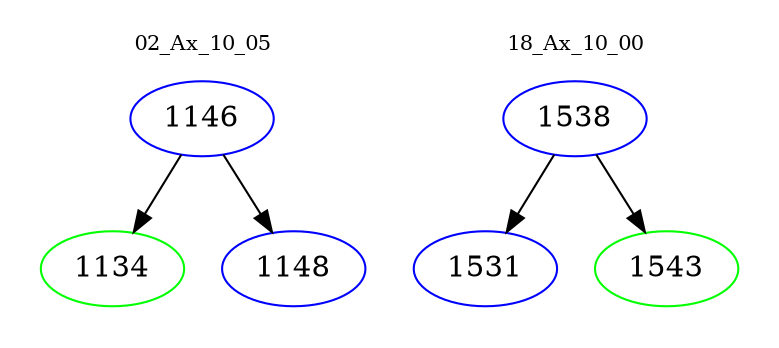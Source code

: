 digraph{
subgraph cluster_0 {
color = white
label = "02_Ax_10_05";
fontsize=10;
T0_1146 [label="1146", color="blue"]
T0_1146 -> T0_1134 [color="black"]
T0_1134 [label="1134", color="green"]
T0_1146 -> T0_1148 [color="black"]
T0_1148 [label="1148", color="blue"]
}
subgraph cluster_1 {
color = white
label = "18_Ax_10_00";
fontsize=10;
T1_1538 [label="1538", color="blue"]
T1_1538 -> T1_1531 [color="black"]
T1_1531 [label="1531", color="blue"]
T1_1538 -> T1_1543 [color="black"]
T1_1543 [label="1543", color="green"]
}
}
